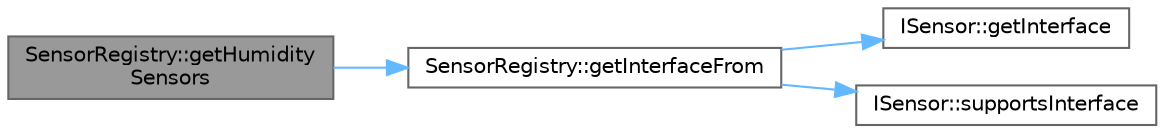 digraph "SensorRegistry::getHumiditySensors"
{
 // LATEX_PDF_SIZE
  bgcolor="transparent";
  edge [fontname=Helvetica,fontsize=10,labelfontname=Helvetica,labelfontsize=10];
  node [fontname=Helvetica,fontsize=10,shape=box,height=0.2,width=0.4];
  rankdir="LR";
  Node1 [id="Node000001",label="SensorRegistry::getHumidity\lSensors",height=0.2,width=0.4,color="gray40", fillcolor="grey60", style="filled", fontcolor="black",tooltip="Get all humidity sensors."];
  Node1 -> Node2 [id="edge1_Node000001_Node000002",color="steelblue1",style="solid",tooltip=" "];
  Node2 [id="Node000002",label="SensorRegistry::getInterfaceFrom",height=0.2,width=0.4,color="grey40", fillcolor="white", style="filled",URL="$class_sensor_registry.html#aaa5b082a43b0278bed59b41c4fda3a29",tooltip="Helper to get a specific interface from a sensor if supported."];
  Node2 -> Node3 [id="edge2_Node000002_Node000003",color="steelblue1",style="solid",tooltip=" "];
  Node3 [id="Node000003",label="ISensor::getInterface",height=0.2,width=0.4,color="grey40", fillcolor="white", style="filled",URL="$class_i_sensor.html#a121bd5c03bbb2c9f27addea330bdc705",tooltip="Get interface implementation."];
  Node2 -> Node4 [id="edge3_Node000002_Node000004",color="steelblue1",style="solid",tooltip=" "];
  Node4 [id="Node000004",label="ISensor::supportsInterface",height=0.2,width=0.4,color="grey40", fillcolor="white", style="filled",URL="$class_i_sensor.html#a0aa4dae9e1a5405d10ab3d5354b816af",tooltip="Check if sensor supports a specific interface."];
}
